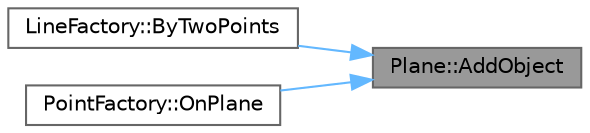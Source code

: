 digraph "Plane::AddObject"
{
 // LATEX_PDF_SIZE
  bgcolor="transparent";
  edge [fontname=Helvetica,fontsize=10,labelfontname=Helvetica,labelfontsize=10];
  node [fontname=Helvetica,fontsize=10,shape=box,height=0.2,width=0.9];
  rankdir="RL";
  Node1 [label="Plane::AddObject",height=0.2,width=0.4,color="gray40", fillcolor="grey60", style="filled", fontcolor="black",tooltip="Add object to plane."];
  Node1 -> Node2 [dir="back",color="steelblue1",style="solid"];
  Node2 [label="LineFactory::ByTwoPoints",height=0.2,width=0.4,color="grey40", fillcolor="white", style="filled",URL="$class_line_factory.html#a38962a0480a1a572753177ceab581e76",tooltip="Constructs line through two given points."];
  Node1 -> Node3 [dir="back",color="steelblue1",style="solid"];
  Node3 [label="PointFactory::OnPlane",height=0.2,width=0.4,color="grey40", fillcolor="white", style="filled",URL="$class_point_factory.html#afcd5564be9c287d7f2708615a6072d64",tooltip="Constructs a point with given coordinates."];
}
